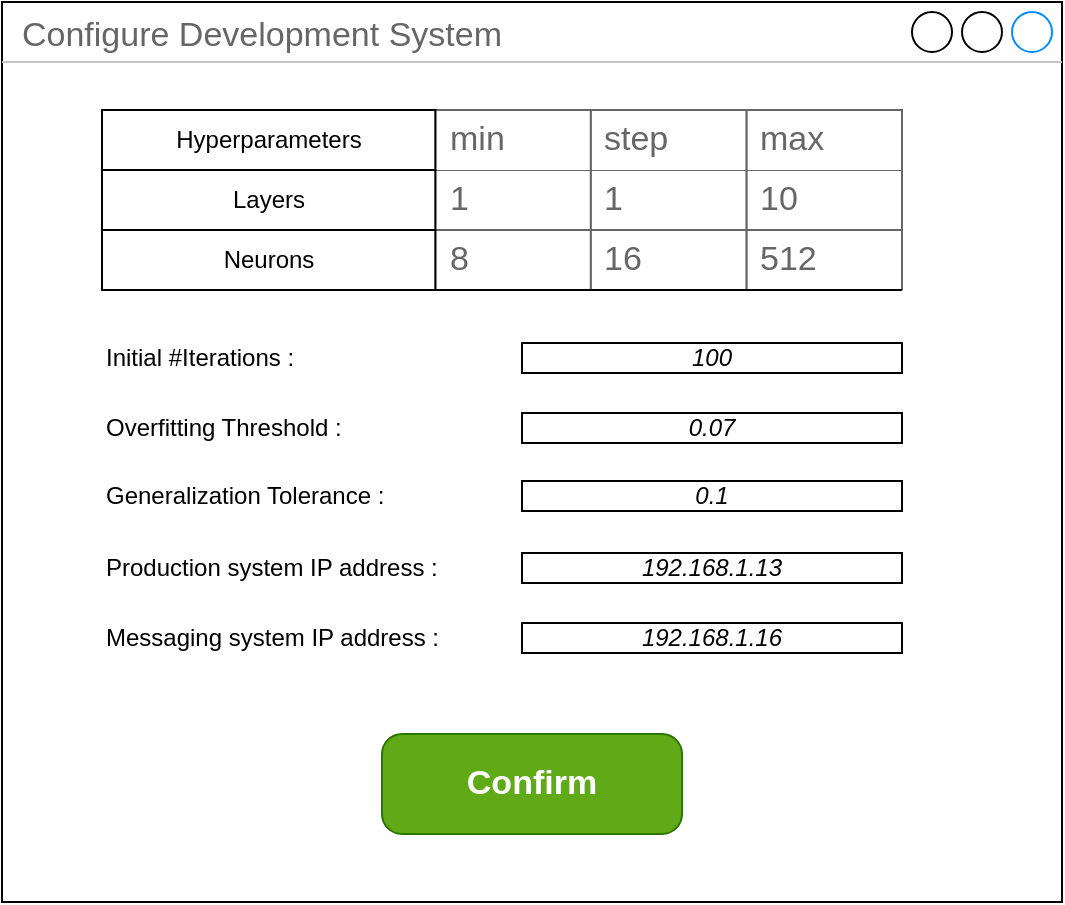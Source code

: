 <mxfile>
    <diagram id="JgmgCKd6XLoXhJxxk2tt" name="Pagina-1">
        <mxGraphModel dx="692" dy="427" grid="1" gridSize="10" guides="1" tooltips="1" connect="1" arrows="1" fold="1" page="1" pageScale="1" pageWidth="827" pageHeight="1169" math="0" shadow="0">
            <root>
                <mxCell id="0"/>
                <mxCell id="1" parent="0"/>
                <mxCell id="21" value="Configure Development System" style="strokeWidth=1;shadow=0;dashed=0;align=center;html=1;shape=mxgraph.mockup.containers.window;align=left;verticalAlign=top;spacingLeft=8;strokeColor2=#008cff;strokeColor3=#c4c4c4;fontColor=#666666;mainText=;fontSize=17;labelBackgroundColor=none;whiteSpace=wrap;" parent="1" vertex="1">
                    <mxGeometry x="50" y="60" width="530" height="450" as="geometry"/>
                </mxCell>
                <mxCell id="22" value="Confirm" style="strokeWidth=1;shadow=0;dashed=0;align=center;html=1;shape=mxgraph.mockup.buttons.button;strokeColor=#2D7600;fontColor=#ffffff;mainText=;buttonStyle=round;fontSize=17;fontStyle=1;fillColor=#60a917;whiteSpace=wrap;" parent="1" vertex="1">
                    <mxGeometry x="240" y="426" width="150" height="50" as="geometry"/>
                </mxCell>
                <mxCell id="30" value="Production system IP address :" style="text;html=1;strokeColor=none;fillColor=none;align=left;verticalAlign=middle;whiteSpace=wrap;rounded=0;" parent="1" vertex="1">
                    <mxGeometry x="100" y="328" width="210" height="30" as="geometry"/>
                </mxCell>
                <mxCell id="31" value="&lt;i style=&quot;border-color: var(--border-color);&quot;&gt;&lt;font style=&quot;border-color: var(--border-color);&quot;&gt;192.168.1.13&lt;/font&gt;&lt;/i&gt;" style="rounded=0;whiteSpace=wrap;html=1;fontColor=#000000;" parent="1" vertex="1">
                    <mxGeometry x="310" y="335.5" width="190" height="15" as="geometry"/>
                </mxCell>
                <mxCell id="32" value="Messaging system IP address :" style="text;html=1;strokeColor=none;fillColor=none;align=left;verticalAlign=middle;whiteSpace=wrap;rounded=0;" parent="1" vertex="1">
                    <mxGeometry x="100" y="363" width="210" height="30" as="geometry"/>
                </mxCell>
                <mxCell id="33" value="&lt;i style=&quot;border-color: var(--border-color);&quot;&gt;&lt;font style=&quot;border-color: var(--border-color);&quot;&gt;192.168.1.16&lt;/font&gt;&lt;/i&gt;" style="rounded=0;whiteSpace=wrap;html=1;fontColor=#000000;" parent="1" vertex="1">
                    <mxGeometry x="310" y="370.5" width="190" height="15" as="geometry"/>
                </mxCell>
                <mxCell id="71" value="" style="group" parent="1" vertex="1" connectable="0">
                    <mxGeometry x="100" y="114" width="400" height="90" as="geometry"/>
                </mxCell>
                <mxCell id="57" value="1" style="strokeWidth=1;shadow=0;dashed=0;align=center;html=1;shape=mxgraph.mockup.forms.uRect;fontSize=17;fontColor=#666666;align=left;spacingLeft=5;strokeColor=#666666;fillColor=#FFFFFF;container=0;" parent="71" vertex="1">
                    <mxGeometry x="166.667" y="30" width="77.778" height="30" as="geometry"/>
                </mxCell>
                <mxCell id="59" value="10" style="strokeWidth=1;shadow=0;dashed=0;align=center;html=1;shape=mxgraph.mockup.forms.uRect;fontSize=17;fontColor=#666666;align=left;spacingLeft=5;strokeColor=#666666;fillColor=#FFFFFF;container=0;" parent="71" vertex="1">
                    <mxGeometry x="322.222" y="30" width="77.778" height="30" as="geometry"/>
                </mxCell>
                <mxCell id="60" value="1" style="strokeWidth=1;shadow=0;dashed=0;align=center;html=1;shape=mxgraph.mockup.forms.uRect;fontSize=17;fontColor=#666666;align=left;spacingLeft=5;strokeColor=#666666;fillColor=#FFFFFF;container=0;" parent="71" vertex="1">
                    <mxGeometry x="244.444" y="30" width="77.778" height="30" as="geometry"/>
                </mxCell>
                <mxCell id="61" value="8" style="strokeWidth=1;shadow=0;dashed=0;align=center;html=1;shape=mxgraph.mockup.forms.uRect;fontSize=17;fontColor=#666666;align=left;spacingLeft=5;strokeColor=#666666;fillColor=#FFFFFF;container=0;" parent="71" vertex="1">
                    <mxGeometry x="166.667" y="60" width="77.778" height="30" as="geometry"/>
                </mxCell>
                <mxCell id="62" value="512" style="strokeWidth=1;shadow=0;dashed=0;align=center;html=1;shape=mxgraph.mockup.forms.uRect;fontSize=17;fontColor=#666666;align=left;spacingLeft=5;strokeColor=#666666;fillColor=#FFFFFF;container=0;" parent="71" vertex="1">
                    <mxGeometry x="322.222" y="60" width="77.778" height="30" as="geometry"/>
                </mxCell>
                <mxCell id="63" value="16" style="strokeWidth=1;shadow=0;dashed=0;align=center;html=1;shape=mxgraph.mockup.forms.uRect;fontSize=17;fontColor=#666666;align=left;spacingLeft=5;strokeColor=#666666;fillColor=#FFFFFF;container=0;" parent="71" vertex="1">
                    <mxGeometry x="244.444" y="60" width="77.778" height="30" as="geometry"/>
                </mxCell>
                <mxCell id="64" value="" style="endArrow=none;html=1;exitX=0;exitY=1;exitDx=0;exitDy=0;exitPerimeter=0;entryX=1;entryY=1;entryDx=0;entryDy=0;entryPerimeter=0;" parent="71" source="61" target="62" edge="1">
                    <mxGeometry width="50" height="50" relative="1" as="geometry">
                        <mxPoint x="266.667" y="160" as="sourcePoint"/>
                        <mxPoint x="322.222" y="110" as="targetPoint"/>
                    </mxGeometry>
                </mxCell>
                <mxCell id="65" value="min" style="strokeWidth=1;shadow=0;dashed=0;align=center;html=1;shape=mxgraph.mockup.forms.uRect;fontSize=17;fontColor=#666666;align=left;spacingLeft=5;strokeColor=#666666;fillColor=#FFFFFF;container=0;" parent="71" vertex="1">
                    <mxGeometry x="166.667" width="77.778" height="30" as="geometry"/>
                </mxCell>
                <mxCell id="66" value="max" style="strokeWidth=1;shadow=0;dashed=0;align=center;html=1;shape=mxgraph.mockup.forms.uRect;fontSize=17;fontColor=#666666;align=left;spacingLeft=5;strokeColor=#666666;fillColor=#FFFFFF;container=0;" parent="71" vertex="1">
                    <mxGeometry x="322.222" width="77.778" height="30" as="geometry"/>
                </mxCell>
                <mxCell id="67" value="step" style="strokeWidth=1;shadow=0;dashed=0;align=center;html=1;shape=mxgraph.mockup.forms.uRect;fontSize=17;fontColor=#666666;align=left;spacingLeft=5;strokeColor=#666666;fillColor=#FFFFFF;container=0;" parent="71" vertex="1">
                    <mxGeometry x="244.444" width="77.778" height="30" as="geometry"/>
                </mxCell>
                <mxCell id="68" value="Layers" style="whiteSpace=wrap;html=1;fillColor=#FFFFFF;container=0;" parent="71" vertex="1">
                    <mxGeometry y="30" width="166.667" height="30" as="geometry"/>
                </mxCell>
                <mxCell id="69" value="Neurons" style="whiteSpace=wrap;html=1;fillColor=#FFFFFF;container=0;" parent="71" vertex="1">
                    <mxGeometry y="60" width="166.667" height="30" as="geometry"/>
                </mxCell>
                <mxCell id="70" value="Hyperparameters" style="whiteSpace=wrap;html=1;fillColor=#FFFFFF;container=0;" parent="71" vertex="1">
                    <mxGeometry width="166.667" height="30" as="geometry"/>
                </mxCell>
                <mxCell id="72" value="Overfitting Threshold :" style="text;html=1;strokeColor=none;fillColor=none;align=left;verticalAlign=middle;whiteSpace=wrap;rounded=0;" parent="1" vertex="1">
                    <mxGeometry x="100" y="258" width="210" height="30" as="geometry"/>
                </mxCell>
                <mxCell id="73" value="&lt;i style=&quot;border-color: var(--border-color);&quot;&gt;&lt;font style=&quot;border-color: var(--border-color);&quot;&gt;0.07&lt;/font&gt;&lt;/i&gt;" style="rounded=0;whiteSpace=wrap;html=1;fontColor=#000000;" parent="1" vertex="1">
                    <mxGeometry x="310" y="265.5" width="190" height="15" as="geometry"/>
                </mxCell>
                <mxCell id="74" value="Initial #Iterations :" style="text;html=1;strokeColor=none;fillColor=none;align=left;verticalAlign=middle;whiteSpace=wrap;rounded=0;" parent="1" vertex="1">
                    <mxGeometry x="100" y="223" width="210" height="30" as="geometry"/>
                </mxCell>
                <mxCell id="75" value="&lt;i style=&quot;border-color: var(--border-color);&quot;&gt;&lt;font style=&quot;border-color: var(--border-color);&quot;&gt;100&lt;/font&gt;&lt;/i&gt;" style="rounded=0;whiteSpace=wrap;html=1;fontColor=#000000;" parent="1" vertex="1">
                    <mxGeometry x="310" y="230.5" width="190" height="15" as="geometry"/>
                </mxCell>
                <mxCell id="76" value="Generalization Tolerance :" style="text;html=1;strokeColor=none;fillColor=none;align=left;verticalAlign=middle;whiteSpace=wrap;rounded=0;" parent="1" vertex="1">
                    <mxGeometry x="100" y="292" width="210" height="30" as="geometry"/>
                </mxCell>
                <mxCell id="77" value="&lt;i style=&quot;border-color: var(--border-color);&quot;&gt;&lt;font style=&quot;border-color: var(--border-color);&quot;&gt;0.1&lt;/font&gt;&lt;/i&gt;" style="rounded=0;whiteSpace=wrap;html=1;fontColor=#000000;" parent="1" vertex="1">
                    <mxGeometry x="310" y="299.5" width="190" height="15" as="geometry"/>
                </mxCell>
            </root>
        </mxGraphModel>
    </diagram>
</mxfile>